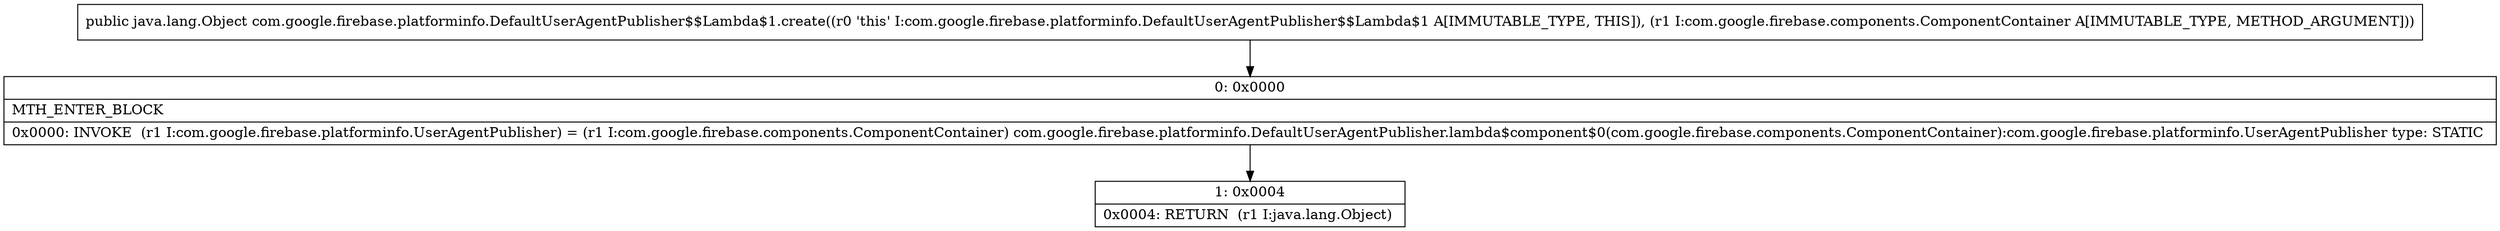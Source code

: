 digraph "CFG forcom.google.firebase.platforminfo.DefaultUserAgentPublisher$$Lambda$1.create(Lcom\/google\/firebase\/components\/ComponentContainer;)Ljava\/lang\/Object;" {
Node_0 [shape=record,label="{0\:\ 0x0000|MTH_ENTER_BLOCK\l|0x0000: INVOKE  (r1 I:com.google.firebase.platforminfo.UserAgentPublisher) = (r1 I:com.google.firebase.components.ComponentContainer) com.google.firebase.platforminfo.DefaultUserAgentPublisher.lambda$component$0(com.google.firebase.components.ComponentContainer):com.google.firebase.platforminfo.UserAgentPublisher type: STATIC \l}"];
Node_1 [shape=record,label="{1\:\ 0x0004|0x0004: RETURN  (r1 I:java.lang.Object) \l}"];
MethodNode[shape=record,label="{public java.lang.Object com.google.firebase.platforminfo.DefaultUserAgentPublisher$$Lambda$1.create((r0 'this' I:com.google.firebase.platforminfo.DefaultUserAgentPublisher$$Lambda$1 A[IMMUTABLE_TYPE, THIS]), (r1 I:com.google.firebase.components.ComponentContainer A[IMMUTABLE_TYPE, METHOD_ARGUMENT])) }"];
MethodNode -> Node_0;
Node_0 -> Node_1;
}

